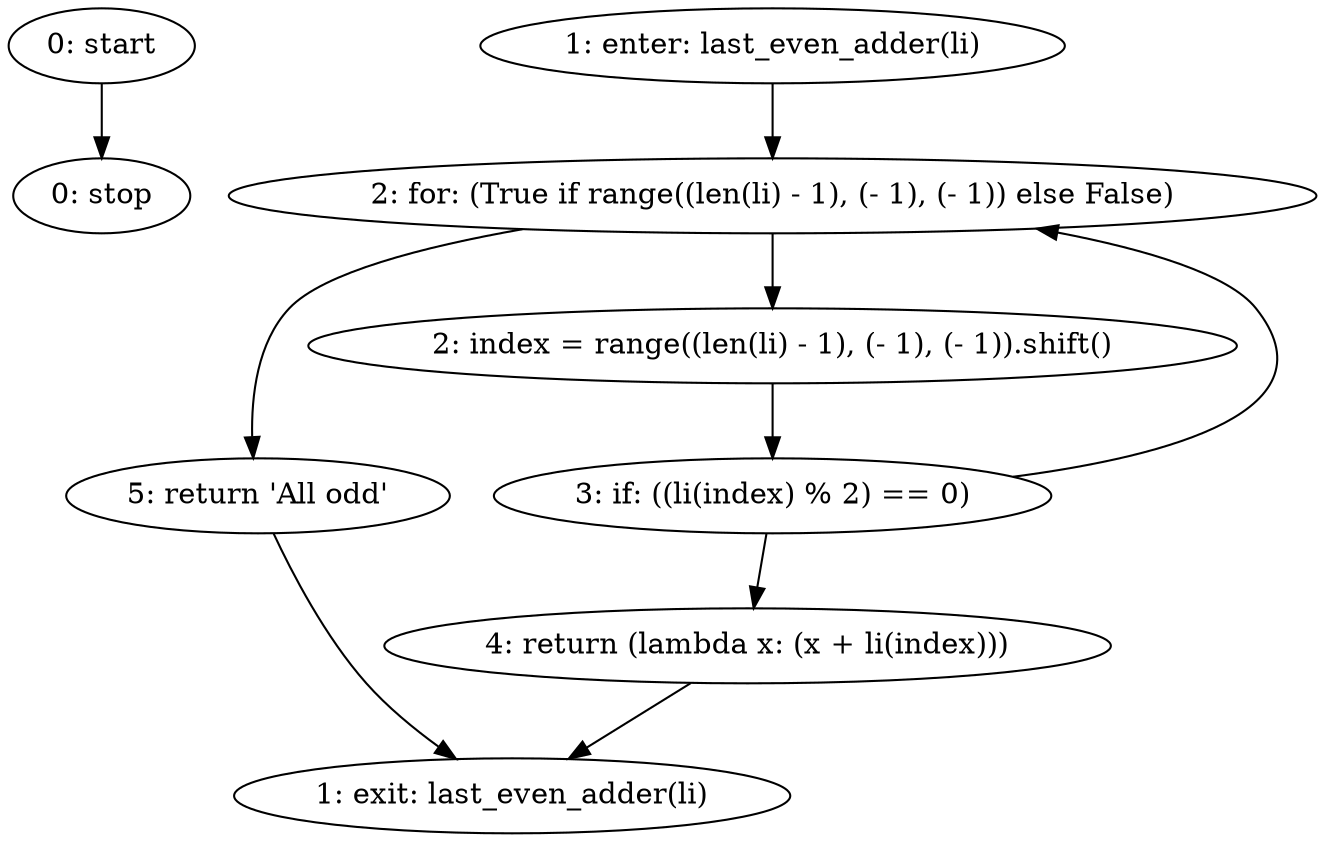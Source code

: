 strict digraph "" {
	node [label="\N"];
	0	[label="0: start"];
	8	[label="0: stop"];
	0 -> 8;
	1	[label="1: enter: last_even_adder(li)"];
	3	[label="2: for: (True if range((len(li) - 1), (- 1), (- 1)) else False)"];
	1 -> 3;
	2	[label="1: exit: last_even_adder(li)"];
	6	[label="4: return (lambda x: (x + li(index)))"];
	6 -> 2;
	7	[label="5: return 'All odd'"];
	7 -> 2;
	3 -> 7;
	4	[label="2: index = range((len(li) - 1), (- 1), (- 1)).shift()"];
	3 -> 4;
	5	[label="3: if: ((li(index) % 2) == 0)"];
	5 -> 6;
	5 -> 3;
	4 -> 5;
}

